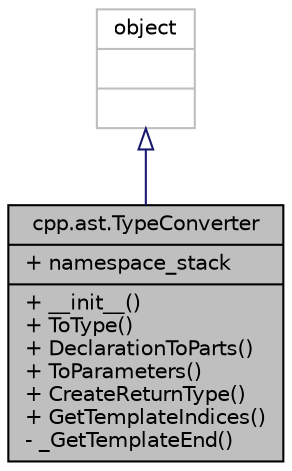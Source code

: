 digraph "cpp.ast.TypeConverter"
{
  edge [fontname="Helvetica",fontsize="10",labelfontname="Helvetica",labelfontsize="10"];
  node [fontname="Helvetica",fontsize="10",shape=record];
  Node0 [label="{cpp.ast.TypeConverter\n|+ namespace_stack\l|+ __init__()\l+ ToType()\l+ DeclarationToParts()\l+ ToParameters()\l+ CreateReturnType()\l+ GetTemplateIndices()\l- _GetTemplateEnd()\l}",height=0.2,width=0.4,color="black", fillcolor="grey75", style="filled", fontcolor="black"];
  Node1 -> Node0 [dir="back",color="midnightblue",fontsize="10",style="solid",arrowtail="onormal",fontname="Helvetica"];
  Node1 [label="{object\n||}",height=0.2,width=0.4,color="grey75", fillcolor="white", style="filled"];
}
